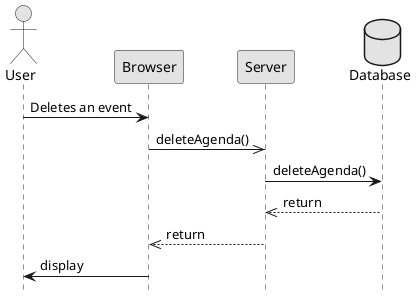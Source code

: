 @startuml  analysis4

skinparam monochrome true
skinparam shadowing false
hide footbox

actor User
database Database order 100

User -> Browser : Deletes an event
Browser ->> Server : deleteAgenda()
Server -> Database : deleteAgenda()

Database -->> Server : return
Server -->> Browser : return
Browser -> User : display

@enduml